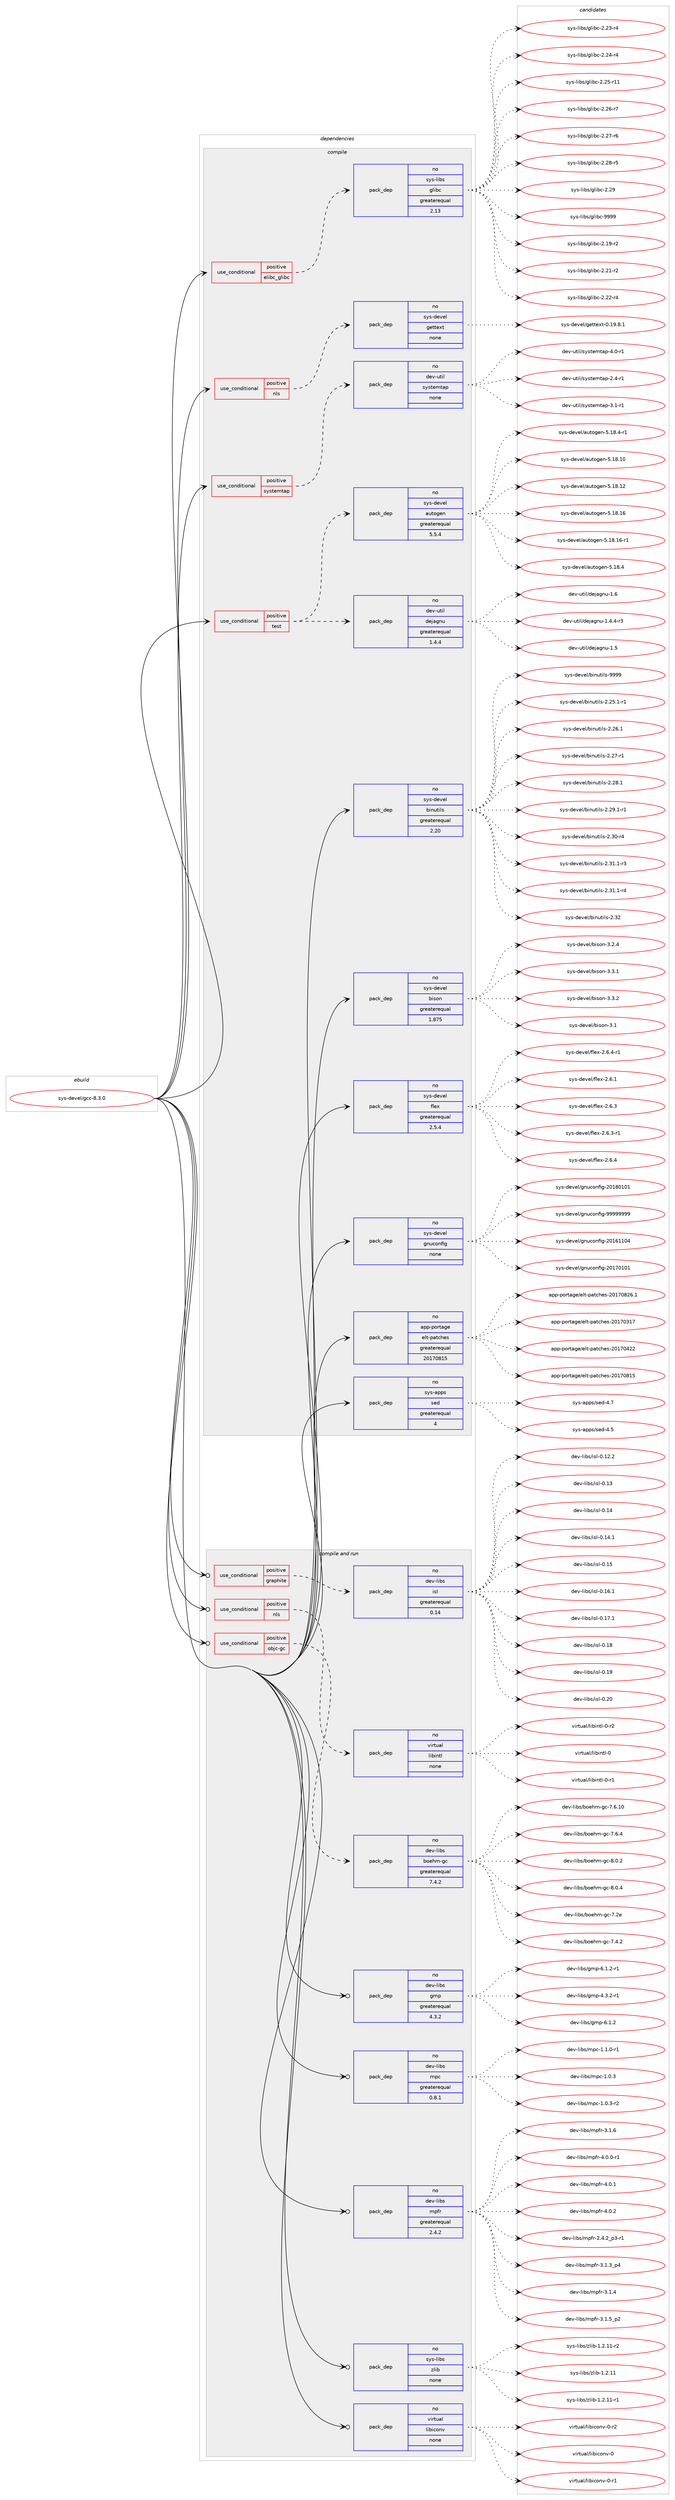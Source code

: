 digraph prolog {

# *************
# Graph options
# *************

newrank=true;
concentrate=true;
compound=true;
graph [rankdir=LR,fontname=Helvetica,fontsize=10,ranksep=1.5];#, ranksep=2.5, nodesep=0.2];
edge  [arrowhead=vee];
node  [fontname=Helvetica,fontsize=10];

# **********
# The ebuild
# **********

subgraph cluster_leftcol {
color=gray;
rank=same;
label=<<i>ebuild</i>>;
id [label="sys-devel/gcc-8.3.0", color=red, width=4, href="../sys-devel/gcc-8.3.0.svg"];
}

# ****************
# The dependencies
# ****************

subgraph cluster_midcol {
color=gray;
label=<<i>dependencies</i>>;
subgraph cluster_compile {
fillcolor="#eeeeee";
style=filled;
label=<<i>compile</i>>;
subgraph cond459767 {
dependency1728380 [label=<<TABLE BORDER="0" CELLBORDER="1" CELLSPACING="0" CELLPADDING="4"><TR><TD ROWSPAN="3" CELLPADDING="10">use_conditional</TD></TR><TR><TD>positive</TD></TR><TR><TD>elibc_glibc</TD></TR></TABLE>>, shape=none, color=red];
subgraph pack1240300 {
dependency1728381 [label=<<TABLE BORDER="0" CELLBORDER="1" CELLSPACING="0" CELLPADDING="4" WIDTH="220"><TR><TD ROWSPAN="6" CELLPADDING="30">pack_dep</TD></TR><TR><TD WIDTH="110">no</TD></TR><TR><TD>sys-libs</TD></TR><TR><TD>glibc</TD></TR><TR><TD>greaterequal</TD></TR><TR><TD>2.13</TD></TR></TABLE>>, shape=none, color=blue];
}
dependency1728380:e -> dependency1728381:w [weight=20,style="dashed",arrowhead="vee"];
}
id:e -> dependency1728380:w [weight=20,style="solid",arrowhead="vee"];
subgraph cond459768 {
dependency1728382 [label=<<TABLE BORDER="0" CELLBORDER="1" CELLSPACING="0" CELLPADDING="4"><TR><TD ROWSPAN="3" CELLPADDING="10">use_conditional</TD></TR><TR><TD>positive</TD></TR><TR><TD>nls</TD></TR></TABLE>>, shape=none, color=red];
subgraph pack1240301 {
dependency1728383 [label=<<TABLE BORDER="0" CELLBORDER="1" CELLSPACING="0" CELLPADDING="4" WIDTH="220"><TR><TD ROWSPAN="6" CELLPADDING="30">pack_dep</TD></TR><TR><TD WIDTH="110">no</TD></TR><TR><TD>sys-devel</TD></TR><TR><TD>gettext</TD></TR><TR><TD>none</TD></TR><TR><TD></TD></TR></TABLE>>, shape=none, color=blue];
}
dependency1728382:e -> dependency1728383:w [weight=20,style="dashed",arrowhead="vee"];
}
id:e -> dependency1728382:w [weight=20,style="solid",arrowhead="vee"];
subgraph cond459769 {
dependency1728384 [label=<<TABLE BORDER="0" CELLBORDER="1" CELLSPACING="0" CELLPADDING="4"><TR><TD ROWSPAN="3" CELLPADDING="10">use_conditional</TD></TR><TR><TD>positive</TD></TR><TR><TD>systemtap</TD></TR></TABLE>>, shape=none, color=red];
subgraph pack1240302 {
dependency1728385 [label=<<TABLE BORDER="0" CELLBORDER="1" CELLSPACING="0" CELLPADDING="4" WIDTH="220"><TR><TD ROWSPAN="6" CELLPADDING="30">pack_dep</TD></TR><TR><TD WIDTH="110">no</TD></TR><TR><TD>dev-util</TD></TR><TR><TD>systemtap</TD></TR><TR><TD>none</TD></TR><TR><TD></TD></TR></TABLE>>, shape=none, color=blue];
}
dependency1728384:e -> dependency1728385:w [weight=20,style="dashed",arrowhead="vee"];
}
id:e -> dependency1728384:w [weight=20,style="solid",arrowhead="vee"];
subgraph cond459770 {
dependency1728386 [label=<<TABLE BORDER="0" CELLBORDER="1" CELLSPACING="0" CELLPADDING="4"><TR><TD ROWSPAN="3" CELLPADDING="10">use_conditional</TD></TR><TR><TD>positive</TD></TR><TR><TD>test</TD></TR></TABLE>>, shape=none, color=red];
subgraph pack1240303 {
dependency1728387 [label=<<TABLE BORDER="0" CELLBORDER="1" CELLSPACING="0" CELLPADDING="4" WIDTH="220"><TR><TD ROWSPAN="6" CELLPADDING="30">pack_dep</TD></TR><TR><TD WIDTH="110">no</TD></TR><TR><TD>dev-util</TD></TR><TR><TD>dejagnu</TD></TR><TR><TD>greaterequal</TD></TR><TR><TD>1.4.4</TD></TR></TABLE>>, shape=none, color=blue];
}
dependency1728386:e -> dependency1728387:w [weight=20,style="dashed",arrowhead="vee"];
subgraph pack1240304 {
dependency1728388 [label=<<TABLE BORDER="0" CELLBORDER="1" CELLSPACING="0" CELLPADDING="4" WIDTH="220"><TR><TD ROWSPAN="6" CELLPADDING="30">pack_dep</TD></TR><TR><TD WIDTH="110">no</TD></TR><TR><TD>sys-devel</TD></TR><TR><TD>autogen</TD></TR><TR><TD>greaterequal</TD></TR><TR><TD>5.5.4</TD></TR></TABLE>>, shape=none, color=blue];
}
dependency1728386:e -> dependency1728388:w [weight=20,style="dashed",arrowhead="vee"];
}
id:e -> dependency1728386:w [weight=20,style="solid",arrowhead="vee"];
subgraph pack1240305 {
dependency1728389 [label=<<TABLE BORDER="0" CELLBORDER="1" CELLSPACING="0" CELLPADDING="4" WIDTH="220"><TR><TD ROWSPAN="6" CELLPADDING="30">pack_dep</TD></TR><TR><TD WIDTH="110">no</TD></TR><TR><TD>app-portage</TD></TR><TR><TD>elt-patches</TD></TR><TR><TD>greaterequal</TD></TR><TR><TD>20170815</TD></TR></TABLE>>, shape=none, color=blue];
}
id:e -> dependency1728389:w [weight=20,style="solid",arrowhead="vee"];
subgraph pack1240306 {
dependency1728390 [label=<<TABLE BORDER="0" CELLBORDER="1" CELLSPACING="0" CELLPADDING="4" WIDTH="220"><TR><TD ROWSPAN="6" CELLPADDING="30">pack_dep</TD></TR><TR><TD WIDTH="110">no</TD></TR><TR><TD>sys-apps</TD></TR><TR><TD>sed</TD></TR><TR><TD>greaterequal</TD></TR><TR><TD>4</TD></TR></TABLE>>, shape=none, color=blue];
}
id:e -> dependency1728390:w [weight=20,style="solid",arrowhead="vee"];
subgraph pack1240307 {
dependency1728391 [label=<<TABLE BORDER="0" CELLBORDER="1" CELLSPACING="0" CELLPADDING="4" WIDTH="220"><TR><TD ROWSPAN="6" CELLPADDING="30">pack_dep</TD></TR><TR><TD WIDTH="110">no</TD></TR><TR><TD>sys-devel</TD></TR><TR><TD>binutils</TD></TR><TR><TD>greaterequal</TD></TR><TR><TD>2.20</TD></TR></TABLE>>, shape=none, color=blue];
}
id:e -> dependency1728391:w [weight=20,style="solid",arrowhead="vee"];
subgraph pack1240308 {
dependency1728392 [label=<<TABLE BORDER="0" CELLBORDER="1" CELLSPACING="0" CELLPADDING="4" WIDTH="220"><TR><TD ROWSPAN="6" CELLPADDING="30">pack_dep</TD></TR><TR><TD WIDTH="110">no</TD></TR><TR><TD>sys-devel</TD></TR><TR><TD>bison</TD></TR><TR><TD>greaterequal</TD></TR><TR><TD>1.875</TD></TR></TABLE>>, shape=none, color=blue];
}
id:e -> dependency1728392:w [weight=20,style="solid",arrowhead="vee"];
subgraph pack1240309 {
dependency1728393 [label=<<TABLE BORDER="0" CELLBORDER="1" CELLSPACING="0" CELLPADDING="4" WIDTH="220"><TR><TD ROWSPAN="6" CELLPADDING="30">pack_dep</TD></TR><TR><TD WIDTH="110">no</TD></TR><TR><TD>sys-devel</TD></TR><TR><TD>flex</TD></TR><TR><TD>greaterequal</TD></TR><TR><TD>2.5.4</TD></TR></TABLE>>, shape=none, color=blue];
}
id:e -> dependency1728393:w [weight=20,style="solid",arrowhead="vee"];
subgraph pack1240310 {
dependency1728394 [label=<<TABLE BORDER="0" CELLBORDER="1" CELLSPACING="0" CELLPADDING="4" WIDTH="220"><TR><TD ROWSPAN="6" CELLPADDING="30">pack_dep</TD></TR><TR><TD WIDTH="110">no</TD></TR><TR><TD>sys-devel</TD></TR><TR><TD>gnuconfig</TD></TR><TR><TD>none</TD></TR><TR><TD></TD></TR></TABLE>>, shape=none, color=blue];
}
id:e -> dependency1728394:w [weight=20,style="solid",arrowhead="vee"];
}
subgraph cluster_compileandrun {
fillcolor="#eeeeee";
style=filled;
label=<<i>compile and run</i>>;
subgraph cond459771 {
dependency1728395 [label=<<TABLE BORDER="0" CELLBORDER="1" CELLSPACING="0" CELLPADDING="4"><TR><TD ROWSPAN="3" CELLPADDING="10">use_conditional</TD></TR><TR><TD>positive</TD></TR><TR><TD>graphite</TD></TR></TABLE>>, shape=none, color=red];
subgraph pack1240311 {
dependency1728396 [label=<<TABLE BORDER="0" CELLBORDER="1" CELLSPACING="0" CELLPADDING="4" WIDTH="220"><TR><TD ROWSPAN="6" CELLPADDING="30">pack_dep</TD></TR><TR><TD WIDTH="110">no</TD></TR><TR><TD>dev-libs</TD></TR><TR><TD>isl</TD></TR><TR><TD>greaterequal</TD></TR><TR><TD>0.14</TD></TR></TABLE>>, shape=none, color=blue];
}
dependency1728395:e -> dependency1728396:w [weight=20,style="dashed",arrowhead="vee"];
}
id:e -> dependency1728395:w [weight=20,style="solid",arrowhead="odotvee"];
subgraph cond459772 {
dependency1728397 [label=<<TABLE BORDER="0" CELLBORDER="1" CELLSPACING="0" CELLPADDING="4"><TR><TD ROWSPAN="3" CELLPADDING="10">use_conditional</TD></TR><TR><TD>positive</TD></TR><TR><TD>nls</TD></TR></TABLE>>, shape=none, color=red];
subgraph pack1240312 {
dependency1728398 [label=<<TABLE BORDER="0" CELLBORDER="1" CELLSPACING="0" CELLPADDING="4" WIDTH="220"><TR><TD ROWSPAN="6" CELLPADDING="30">pack_dep</TD></TR><TR><TD WIDTH="110">no</TD></TR><TR><TD>virtual</TD></TR><TR><TD>libintl</TD></TR><TR><TD>none</TD></TR><TR><TD></TD></TR></TABLE>>, shape=none, color=blue];
}
dependency1728397:e -> dependency1728398:w [weight=20,style="dashed",arrowhead="vee"];
}
id:e -> dependency1728397:w [weight=20,style="solid",arrowhead="odotvee"];
subgraph cond459773 {
dependency1728399 [label=<<TABLE BORDER="0" CELLBORDER="1" CELLSPACING="0" CELLPADDING="4"><TR><TD ROWSPAN="3" CELLPADDING="10">use_conditional</TD></TR><TR><TD>positive</TD></TR><TR><TD>objc-gc</TD></TR></TABLE>>, shape=none, color=red];
subgraph pack1240313 {
dependency1728400 [label=<<TABLE BORDER="0" CELLBORDER="1" CELLSPACING="0" CELLPADDING="4" WIDTH="220"><TR><TD ROWSPAN="6" CELLPADDING="30">pack_dep</TD></TR><TR><TD WIDTH="110">no</TD></TR><TR><TD>dev-libs</TD></TR><TR><TD>boehm-gc</TD></TR><TR><TD>greaterequal</TD></TR><TR><TD>7.4.2</TD></TR></TABLE>>, shape=none, color=blue];
}
dependency1728399:e -> dependency1728400:w [weight=20,style="dashed",arrowhead="vee"];
}
id:e -> dependency1728399:w [weight=20,style="solid",arrowhead="odotvee"];
subgraph pack1240314 {
dependency1728401 [label=<<TABLE BORDER="0" CELLBORDER="1" CELLSPACING="0" CELLPADDING="4" WIDTH="220"><TR><TD ROWSPAN="6" CELLPADDING="30">pack_dep</TD></TR><TR><TD WIDTH="110">no</TD></TR><TR><TD>dev-libs</TD></TR><TR><TD>gmp</TD></TR><TR><TD>greaterequal</TD></TR><TR><TD>4.3.2</TD></TR></TABLE>>, shape=none, color=blue];
}
id:e -> dependency1728401:w [weight=20,style="solid",arrowhead="odotvee"];
subgraph pack1240315 {
dependency1728402 [label=<<TABLE BORDER="0" CELLBORDER="1" CELLSPACING="0" CELLPADDING="4" WIDTH="220"><TR><TD ROWSPAN="6" CELLPADDING="30">pack_dep</TD></TR><TR><TD WIDTH="110">no</TD></TR><TR><TD>dev-libs</TD></TR><TR><TD>mpc</TD></TR><TR><TD>greaterequal</TD></TR><TR><TD>0.8.1</TD></TR></TABLE>>, shape=none, color=blue];
}
id:e -> dependency1728402:w [weight=20,style="solid",arrowhead="odotvee"];
subgraph pack1240316 {
dependency1728403 [label=<<TABLE BORDER="0" CELLBORDER="1" CELLSPACING="0" CELLPADDING="4" WIDTH="220"><TR><TD ROWSPAN="6" CELLPADDING="30">pack_dep</TD></TR><TR><TD WIDTH="110">no</TD></TR><TR><TD>dev-libs</TD></TR><TR><TD>mpfr</TD></TR><TR><TD>greaterequal</TD></TR><TR><TD>2.4.2</TD></TR></TABLE>>, shape=none, color=blue];
}
id:e -> dependency1728403:w [weight=20,style="solid",arrowhead="odotvee"];
subgraph pack1240317 {
dependency1728404 [label=<<TABLE BORDER="0" CELLBORDER="1" CELLSPACING="0" CELLPADDING="4" WIDTH="220"><TR><TD ROWSPAN="6" CELLPADDING="30">pack_dep</TD></TR><TR><TD WIDTH="110">no</TD></TR><TR><TD>sys-libs</TD></TR><TR><TD>zlib</TD></TR><TR><TD>none</TD></TR><TR><TD></TD></TR></TABLE>>, shape=none, color=blue];
}
id:e -> dependency1728404:w [weight=20,style="solid",arrowhead="odotvee"];
subgraph pack1240318 {
dependency1728405 [label=<<TABLE BORDER="0" CELLBORDER="1" CELLSPACING="0" CELLPADDING="4" WIDTH="220"><TR><TD ROWSPAN="6" CELLPADDING="30">pack_dep</TD></TR><TR><TD WIDTH="110">no</TD></TR><TR><TD>virtual</TD></TR><TR><TD>libiconv</TD></TR><TR><TD>none</TD></TR><TR><TD></TD></TR></TABLE>>, shape=none, color=blue];
}
id:e -> dependency1728405:w [weight=20,style="solid",arrowhead="odotvee"];
}
subgraph cluster_run {
fillcolor="#eeeeee";
style=filled;
label=<<i>run</i>>;
}
}

# **************
# The candidates
# **************

subgraph cluster_choices {
rank=same;
color=gray;
label=<<i>candidates</i>>;

subgraph choice1240300 {
color=black;
nodesep=1;
choice115121115451081059811547103108105989945504649574511450 [label="sys-libs/glibc-2.19-r2", color=red, width=4,href="../sys-libs/glibc-2.19-r2.svg"];
choice115121115451081059811547103108105989945504650494511450 [label="sys-libs/glibc-2.21-r2", color=red, width=4,href="../sys-libs/glibc-2.21-r2.svg"];
choice115121115451081059811547103108105989945504650504511452 [label="sys-libs/glibc-2.22-r4", color=red, width=4,href="../sys-libs/glibc-2.22-r4.svg"];
choice115121115451081059811547103108105989945504650514511452 [label="sys-libs/glibc-2.23-r4", color=red, width=4,href="../sys-libs/glibc-2.23-r4.svg"];
choice115121115451081059811547103108105989945504650524511452 [label="sys-libs/glibc-2.24-r4", color=red, width=4,href="../sys-libs/glibc-2.24-r4.svg"];
choice11512111545108105981154710310810598994550465053451144949 [label="sys-libs/glibc-2.25-r11", color=red, width=4,href="../sys-libs/glibc-2.25-r11.svg"];
choice115121115451081059811547103108105989945504650544511455 [label="sys-libs/glibc-2.26-r7", color=red, width=4,href="../sys-libs/glibc-2.26-r7.svg"];
choice115121115451081059811547103108105989945504650554511454 [label="sys-libs/glibc-2.27-r6", color=red, width=4,href="../sys-libs/glibc-2.27-r6.svg"];
choice115121115451081059811547103108105989945504650564511453 [label="sys-libs/glibc-2.28-r5", color=red, width=4,href="../sys-libs/glibc-2.28-r5.svg"];
choice11512111545108105981154710310810598994550465057 [label="sys-libs/glibc-2.29", color=red, width=4,href="../sys-libs/glibc-2.29.svg"];
choice11512111545108105981154710310810598994557575757 [label="sys-libs/glibc-9999", color=red, width=4,href="../sys-libs/glibc-9999.svg"];
dependency1728381:e -> choice115121115451081059811547103108105989945504649574511450:w [style=dotted,weight="100"];
dependency1728381:e -> choice115121115451081059811547103108105989945504650494511450:w [style=dotted,weight="100"];
dependency1728381:e -> choice115121115451081059811547103108105989945504650504511452:w [style=dotted,weight="100"];
dependency1728381:e -> choice115121115451081059811547103108105989945504650514511452:w [style=dotted,weight="100"];
dependency1728381:e -> choice115121115451081059811547103108105989945504650524511452:w [style=dotted,weight="100"];
dependency1728381:e -> choice11512111545108105981154710310810598994550465053451144949:w [style=dotted,weight="100"];
dependency1728381:e -> choice115121115451081059811547103108105989945504650544511455:w [style=dotted,weight="100"];
dependency1728381:e -> choice115121115451081059811547103108105989945504650554511454:w [style=dotted,weight="100"];
dependency1728381:e -> choice115121115451081059811547103108105989945504650564511453:w [style=dotted,weight="100"];
dependency1728381:e -> choice11512111545108105981154710310810598994550465057:w [style=dotted,weight="100"];
dependency1728381:e -> choice11512111545108105981154710310810598994557575757:w [style=dotted,weight="100"];
}
subgraph choice1240301 {
color=black;
nodesep=1;
choice1151211154510010111810110847103101116116101120116454846495746564649 [label="sys-devel/gettext-0.19.8.1", color=red, width=4,href="../sys-devel/gettext-0.19.8.1.svg"];
dependency1728383:e -> choice1151211154510010111810110847103101116116101120116454846495746564649:w [style=dotted,weight="100"];
}
subgraph choice1240302 {
color=black;
nodesep=1;
choice100101118451171161051084711512111511610110911697112455046524511449 [label="dev-util/systemtap-2.4-r1", color=red, width=4,href="../dev-util/systemtap-2.4-r1.svg"];
choice100101118451171161051084711512111511610110911697112455146494511449 [label="dev-util/systemtap-3.1-r1", color=red, width=4,href="../dev-util/systemtap-3.1-r1.svg"];
choice100101118451171161051084711512111511610110911697112455246484511449 [label="dev-util/systemtap-4.0-r1", color=red, width=4,href="../dev-util/systemtap-4.0-r1.svg"];
dependency1728385:e -> choice100101118451171161051084711512111511610110911697112455046524511449:w [style=dotted,weight="100"];
dependency1728385:e -> choice100101118451171161051084711512111511610110911697112455146494511449:w [style=dotted,weight="100"];
dependency1728385:e -> choice100101118451171161051084711512111511610110911697112455246484511449:w [style=dotted,weight="100"];
}
subgraph choice1240303 {
color=black;
nodesep=1;
choice1001011184511711610510847100101106971031101174549465246524511451 [label="dev-util/dejagnu-1.4.4-r3", color=red, width=4,href="../dev-util/dejagnu-1.4.4-r3.svg"];
choice10010111845117116105108471001011069710311011745494653 [label="dev-util/dejagnu-1.5", color=red, width=4,href="../dev-util/dejagnu-1.5.svg"];
choice10010111845117116105108471001011069710311011745494654 [label="dev-util/dejagnu-1.6", color=red, width=4,href="../dev-util/dejagnu-1.6.svg"];
dependency1728387:e -> choice1001011184511711610510847100101106971031101174549465246524511451:w [style=dotted,weight="100"];
dependency1728387:e -> choice10010111845117116105108471001011069710311011745494653:w [style=dotted,weight="100"];
dependency1728387:e -> choice10010111845117116105108471001011069710311011745494654:w [style=dotted,weight="100"];
}
subgraph choice1240304 {
color=black;
nodesep=1;
choice1151211154510010111810110847971171161111031011104553464956464948 [label="sys-devel/autogen-5.18.10", color=red, width=4,href="../sys-devel/autogen-5.18.10.svg"];
choice1151211154510010111810110847971171161111031011104553464956464950 [label="sys-devel/autogen-5.18.12", color=red, width=4,href="../sys-devel/autogen-5.18.12.svg"];
choice1151211154510010111810110847971171161111031011104553464956464954 [label="sys-devel/autogen-5.18.16", color=red, width=4,href="../sys-devel/autogen-5.18.16.svg"];
choice11512111545100101118101108479711711611110310111045534649564649544511449 [label="sys-devel/autogen-5.18.16-r1", color=red, width=4,href="../sys-devel/autogen-5.18.16-r1.svg"];
choice11512111545100101118101108479711711611110310111045534649564652 [label="sys-devel/autogen-5.18.4", color=red, width=4,href="../sys-devel/autogen-5.18.4.svg"];
choice115121115451001011181011084797117116111103101110455346495646524511449 [label="sys-devel/autogen-5.18.4-r1", color=red, width=4,href="../sys-devel/autogen-5.18.4-r1.svg"];
dependency1728388:e -> choice1151211154510010111810110847971171161111031011104553464956464948:w [style=dotted,weight="100"];
dependency1728388:e -> choice1151211154510010111810110847971171161111031011104553464956464950:w [style=dotted,weight="100"];
dependency1728388:e -> choice1151211154510010111810110847971171161111031011104553464956464954:w [style=dotted,weight="100"];
dependency1728388:e -> choice11512111545100101118101108479711711611110310111045534649564649544511449:w [style=dotted,weight="100"];
dependency1728388:e -> choice11512111545100101118101108479711711611110310111045534649564652:w [style=dotted,weight="100"];
dependency1728388:e -> choice115121115451001011181011084797117116111103101110455346495646524511449:w [style=dotted,weight="100"];
}
subgraph choice1240305 {
color=black;
nodesep=1;
choice97112112451121111141169710310147101108116451129711699104101115455048495548514955 [label="app-portage/elt-patches-20170317", color=red, width=4,href="../app-portage/elt-patches-20170317.svg"];
choice97112112451121111141169710310147101108116451129711699104101115455048495548525050 [label="app-portage/elt-patches-20170422", color=red, width=4,href="../app-portage/elt-patches-20170422.svg"];
choice97112112451121111141169710310147101108116451129711699104101115455048495548564953 [label="app-portage/elt-patches-20170815", color=red, width=4,href="../app-portage/elt-patches-20170815.svg"];
choice971121124511211111411697103101471011081164511297116991041011154550484955485650544649 [label="app-portage/elt-patches-20170826.1", color=red, width=4,href="../app-portage/elt-patches-20170826.1.svg"];
dependency1728389:e -> choice97112112451121111141169710310147101108116451129711699104101115455048495548514955:w [style=dotted,weight="100"];
dependency1728389:e -> choice97112112451121111141169710310147101108116451129711699104101115455048495548525050:w [style=dotted,weight="100"];
dependency1728389:e -> choice97112112451121111141169710310147101108116451129711699104101115455048495548564953:w [style=dotted,weight="100"];
dependency1728389:e -> choice971121124511211111411697103101471011081164511297116991041011154550484955485650544649:w [style=dotted,weight="100"];
}
subgraph choice1240306 {
color=black;
nodesep=1;
choice11512111545971121121154711510110045524653 [label="sys-apps/sed-4.5", color=red, width=4,href="../sys-apps/sed-4.5.svg"];
choice11512111545971121121154711510110045524655 [label="sys-apps/sed-4.7", color=red, width=4,href="../sys-apps/sed-4.7.svg"];
dependency1728390:e -> choice11512111545971121121154711510110045524653:w [style=dotted,weight="100"];
dependency1728390:e -> choice11512111545971121121154711510110045524655:w [style=dotted,weight="100"];
}
subgraph choice1240307 {
color=black;
nodesep=1;
choice115121115451001011181011084798105110117116105108115455046505346494511449 [label="sys-devel/binutils-2.25.1-r1", color=red, width=4,href="../sys-devel/binutils-2.25.1-r1.svg"];
choice11512111545100101118101108479810511011711610510811545504650544649 [label="sys-devel/binutils-2.26.1", color=red, width=4,href="../sys-devel/binutils-2.26.1.svg"];
choice11512111545100101118101108479810511011711610510811545504650554511449 [label="sys-devel/binutils-2.27-r1", color=red, width=4,href="../sys-devel/binutils-2.27-r1.svg"];
choice11512111545100101118101108479810511011711610510811545504650564649 [label="sys-devel/binutils-2.28.1", color=red, width=4,href="../sys-devel/binutils-2.28.1.svg"];
choice115121115451001011181011084798105110117116105108115455046505746494511449 [label="sys-devel/binutils-2.29.1-r1", color=red, width=4,href="../sys-devel/binutils-2.29.1-r1.svg"];
choice11512111545100101118101108479810511011711610510811545504651484511452 [label="sys-devel/binutils-2.30-r4", color=red, width=4,href="../sys-devel/binutils-2.30-r4.svg"];
choice115121115451001011181011084798105110117116105108115455046514946494511451 [label="sys-devel/binutils-2.31.1-r3", color=red, width=4,href="../sys-devel/binutils-2.31.1-r3.svg"];
choice115121115451001011181011084798105110117116105108115455046514946494511452 [label="sys-devel/binutils-2.31.1-r4", color=red, width=4,href="../sys-devel/binutils-2.31.1-r4.svg"];
choice1151211154510010111810110847981051101171161051081154550465150 [label="sys-devel/binutils-2.32", color=red, width=4,href="../sys-devel/binutils-2.32.svg"];
choice1151211154510010111810110847981051101171161051081154557575757 [label="sys-devel/binutils-9999", color=red, width=4,href="../sys-devel/binutils-9999.svg"];
dependency1728391:e -> choice115121115451001011181011084798105110117116105108115455046505346494511449:w [style=dotted,weight="100"];
dependency1728391:e -> choice11512111545100101118101108479810511011711610510811545504650544649:w [style=dotted,weight="100"];
dependency1728391:e -> choice11512111545100101118101108479810511011711610510811545504650554511449:w [style=dotted,weight="100"];
dependency1728391:e -> choice11512111545100101118101108479810511011711610510811545504650564649:w [style=dotted,weight="100"];
dependency1728391:e -> choice115121115451001011181011084798105110117116105108115455046505746494511449:w [style=dotted,weight="100"];
dependency1728391:e -> choice11512111545100101118101108479810511011711610510811545504651484511452:w [style=dotted,weight="100"];
dependency1728391:e -> choice115121115451001011181011084798105110117116105108115455046514946494511451:w [style=dotted,weight="100"];
dependency1728391:e -> choice115121115451001011181011084798105110117116105108115455046514946494511452:w [style=dotted,weight="100"];
dependency1728391:e -> choice1151211154510010111810110847981051101171161051081154550465150:w [style=dotted,weight="100"];
dependency1728391:e -> choice1151211154510010111810110847981051101171161051081154557575757:w [style=dotted,weight="100"];
}
subgraph choice1240308 {
color=black;
nodesep=1;
choice11512111545100101118101108479810511511111045514649 [label="sys-devel/bison-3.1", color=red, width=4,href="../sys-devel/bison-3.1.svg"];
choice115121115451001011181011084798105115111110455146504652 [label="sys-devel/bison-3.2.4", color=red, width=4,href="../sys-devel/bison-3.2.4.svg"];
choice115121115451001011181011084798105115111110455146514649 [label="sys-devel/bison-3.3.1", color=red, width=4,href="../sys-devel/bison-3.3.1.svg"];
choice115121115451001011181011084798105115111110455146514650 [label="sys-devel/bison-3.3.2", color=red, width=4,href="../sys-devel/bison-3.3.2.svg"];
dependency1728392:e -> choice11512111545100101118101108479810511511111045514649:w [style=dotted,weight="100"];
dependency1728392:e -> choice115121115451001011181011084798105115111110455146504652:w [style=dotted,weight="100"];
dependency1728392:e -> choice115121115451001011181011084798105115111110455146514649:w [style=dotted,weight="100"];
dependency1728392:e -> choice115121115451001011181011084798105115111110455146514650:w [style=dotted,weight="100"];
}
subgraph choice1240309 {
color=black;
nodesep=1;
choice1151211154510010111810110847102108101120455046544649 [label="sys-devel/flex-2.6.1", color=red, width=4,href="../sys-devel/flex-2.6.1.svg"];
choice1151211154510010111810110847102108101120455046544651 [label="sys-devel/flex-2.6.3", color=red, width=4,href="../sys-devel/flex-2.6.3.svg"];
choice11512111545100101118101108471021081011204550465446514511449 [label="sys-devel/flex-2.6.3-r1", color=red, width=4,href="../sys-devel/flex-2.6.3-r1.svg"];
choice1151211154510010111810110847102108101120455046544652 [label="sys-devel/flex-2.6.4", color=red, width=4,href="../sys-devel/flex-2.6.4.svg"];
choice11512111545100101118101108471021081011204550465446524511449 [label="sys-devel/flex-2.6.4-r1", color=red, width=4,href="../sys-devel/flex-2.6.4-r1.svg"];
dependency1728393:e -> choice1151211154510010111810110847102108101120455046544649:w [style=dotted,weight="100"];
dependency1728393:e -> choice1151211154510010111810110847102108101120455046544651:w [style=dotted,weight="100"];
dependency1728393:e -> choice11512111545100101118101108471021081011204550465446514511449:w [style=dotted,weight="100"];
dependency1728393:e -> choice1151211154510010111810110847102108101120455046544652:w [style=dotted,weight="100"];
dependency1728393:e -> choice11512111545100101118101108471021081011204550465446524511449:w [style=dotted,weight="100"];
}
subgraph choice1240310 {
color=black;
nodesep=1;
choice115121115451001011181011084710311011799111110102105103455048495449494852 [label="sys-devel/gnuconfig-20161104", color=red, width=4,href="../sys-devel/gnuconfig-20161104.svg"];
choice115121115451001011181011084710311011799111110102105103455048495548494849 [label="sys-devel/gnuconfig-20170101", color=red, width=4,href="../sys-devel/gnuconfig-20170101.svg"];
choice115121115451001011181011084710311011799111110102105103455048495648494849 [label="sys-devel/gnuconfig-20180101", color=red, width=4,href="../sys-devel/gnuconfig-20180101.svg"];
choice115121115451001011181011084710311011799111110102105103455757575757575757 [label="sys-devel/gnuconfig-99999999", color=red, width=4,href="../sys-devel/gnuconfig-99999999.svg"];
dependency1728394:e -> choice115121115451001011181011084710311011799111110102105103455048495449494852:w [style=dotted,weight="100"];
dependency1728394:e -> choice115121115451001011181011084710311011799111110102105103455048495548494849:w [style=dotted,weight="100"];
dependency1728394:e -> choice115121115451001011181011084710311011799111110102105103455048495648494849:w [style=dotted,weight="100"];
dependency1728394:e -> choice115121115451001011181011084710311011799111110102105103455757575757575757:w [style=dotted,weight="100"];
}
subgraph choice1240311 {
color=black;
nodesep=1;
choice10010111845108105981154710511510845484649504650 [label="dev-libs/isl-0.12.2", color=red, width=4,href="../dev-libs/isl-0.12.2.svg"];
choice1001011184510810598115471051151084548464951 [label="dev-libs/isl-0.13", color=red, width=4,href="../dev-libs/isl-0.13.svg"];
choice1001011184510810598115471051151084548464952 [label="dev-libs/isl-0.14", color=red, width=4,href="../dev-libs/isl-0.14.svg"];
choice10010111845108105981154710511510845484649524649 [label="dev-libs/isl-0.14.1", color=red, width=4,href="../dev-libs/isl-0.14.1.svg"];
choice1001011184510810598115471051151084548464953 [label="dev-libs/isl-0.15", color=red, width=4,href="../dev-libs/isl-0.15.svg"];
choice10010111845108105981154710511510845484649544649 [label="dev-libs/isl-0.16.1", color=red, width=4,href="../dev-libs/isl-0.16.1.svg"];
choice10010111845108105981154710511510845484649554649 [label="dev-libs/isl-0.17.1", color=red, width=4,href="../dev-libs/isl-0.17.1.svg"];
choice1001011184510810598115471051151084548464956 [label="dev-libs/isl-0.18", color=red, width=4,href="../dev-libs/isl-0.18.svg"];
choice1001011184510810598115471051151084548464957 [label="dev-libs/isl-0.19", color=red, width=4,href="../dev-libs/isl-0.19.svg"];
choice1001011184510810598115471051151084548465048 [label="dev-libs/isl-0.20", color=red, width=4,href="../dev-libs/isl-0.20.svg"];
dependency1728396:e -> choice10010111845108105981154710511510845484649504650:w [style=dotted,weight="100"];
dependency1728396:e -> choice1001011184510810598115471051151084548464951:w [style=dotted,weight="100"];
dependency1728396:e -> choice1001011184510810598115471051151084548464952:w [style=dotted,weight="100"];
dependency1728396:e -> choice10010111845108105981154710511510845484649524649:w [style=dotted,weight="100"];
dependency1728396:e -> choice1001011184510810598115471051151084548464953:w [style=dotted,weight="100"];
dependency1728396:e -> choice10010111845108105981154710511510845484649544649:w [style=dotted,weight="100"];
dependency1728396:e -> choice10010111845108105981154710511510845484649554649:w [style=dotted,weight="100"];
dependency1728396:e -> choice1001011184510810598115471051151084548464956:w [style=dotted,weight="100"];
dependency1728396:e -> choice1001011184510810598115471051151084548464957:w [style=dotted,weight="100"];
dependency1728396:e -> choice1001011184510810598115471051151084548465048:w [style=dotted,weight="100"];
}
subgraph choice1240312 {
color=black;
nodesep=1;
choice1181051141161179710847108105981051101161084548 [label="virtual/libintl-0", color=red, width=4,href="../virtual/libintl-0.svg"];
choice11810511411611797108471081059810511011610845484511449 [label="virtual/libintl-0-r1", color=red, width=4,href="../virtual/libintl-0-r1.svg"];
choice11810511411611797108471081059810511011610845484511450 [label="virtual/libintl-0-r2", color=red, width=4,href="../virtual/libintl-0-r2.svg"];
dependency1728398:e -> choice1181051141161179710847108105981051101161084548:w [style=dotted,weight="100"];
dependency1728398:e -> choice11810511411611797108471081059810511011610845484511449:w [style=dotted,weight="100"];
dependency1728398:e -> choice11810511411611797108471081059810511011610845484511450:w [style=dotted,weight="100"];
}
subgraph choice1240313 {
color=black;
nodesep=1;
choice10010111845108105981154798111101104109451039945554650101 [label="dev-libs/boehm-gc-7.2e", color=red, width=4,href="../dev-libs/boehm-gc-7.2e.svg"];
choice100101118451081059811547981111011041094510399455546524650 [label="dev-libs/boehm-gc-7.4.2", color=red, width=4,href="../dev-libs/boehm-gc-7.4.2.svg"];
choice10010111845108105981154798111101104109451039945554654464948 [label="dev-libs/boehm-gc-7.6.10", color=red, width=4,href="../dev-libs/boehm-gc-7.6.10.svg"];
choice100101118451081059811547981111011041094510399455546544652 [label="dev-libs/boehm-gc-7.6.4", color=red, width=4,href="../dev-libs/boehm-gc-7.6.4.svg"];
choice100101118451081059811547981111011041094510399455646484650 [label="dev-libs/boehm-gc-8.0.2", color=red, width=4,href="../dev-libs/boehm-gc-8.0.2.svg"];
choice100101118451081059811547981111011041094510399455646484652 [label="dev-libs/boehm-gc-8.0.4", color=red, width=4,href="../dev-libs/boehm-gc-8.0.4.svg"];
dependency1728400:e -> choice10010111845108105981154798111101104109451039945554650101:w [style=dotted,weight="100"];
dependency1728400:e -> choice100101118451081059811547981111011041094510399455546524650:w [style=dotted,weight="100"];
dependency1728400:e -> choice10010111845108105981154798111101104109451039945554654464948:w [style=dotted,weight="100"];
dependency1728400:e -> choice100101118451081059811547981111011041094510399455546544652:w [style=dotted,weight="100"];
dependency1728400:e -> choice100101118451081059811547981111011041094510399455646484650:w [style=dotted,weight="100"];
dependency1728400:e -> choice100101118451081059811547981111011041094510399455646484652:w [style=dotted,weight="100"];
}
subgraph choice1240314 {
color=black;
nodesep=1;
choice1001011184510810598115471031091124552465146504511449 [label="dev-libs/gmp-4.3.2-r1", color=red, width=4,href="../dev-libs/gmp-4.3.2-r1.svg"];
choice100101118451081059811547103109112455446494650 [label="dev-libs/gmp-6.1.2", color=red, width=4,href="../dev-libs/gmp-6.1.2.svg"];
choice1001011184510810598115471031091124554464946504511449 [label="dev-libs/gmp-6.1.2-r1", color=red, width=4,href="../dev-libs/gmp-6.1.2-r1.svg"];
dependency1728401:e -> choice1001011184510810598115471031091124552465146504511449:w [style=dotted,weight="100"];
dependency1728401:e -> choice100101118451081059811547103109112455446494650:w [style=dotted,weight="100"];
dependency1728401:e -> choice1001011184510810598115471031091124554464946504511449:w [style=dotted,weight="100"];
}
subgraph choice1240315 {
color=black;
nodesep=1;
choice10010111845108105981154710911299454946484651 [label="dev-libs/mpc-1.0.3", color=red, width=4,href="../dev-libs/mpc-1.0.3.svg"];
choice100101118451081059811547109112994549464846514511450 [label="dev-libs/mpc-1.0.3-r2", color=red, width=4,href="../dev-libs/mpc-1.0.3-r2.svg"];
choice100101118451081059811547109112994549464946484511449 [label="dev-libs/mpc-1.1.0-r1", color=red, width=4,href="../dev-libs/mpc-1.1.0-r1.svg"];
dependency1728402:e -> choice10010111845108105981154710911299454946484651:w [style=dotted,weight="100"];
dependency1728402:e -> choice100101118451081059811547109112994549464846514511450:w [style=dotted,weight="100"];
dependency1728402:e -> choice100101118451081059811547109112994549464946484511449:w [style=dotted,weight="100"];
}
subgraph choice1240316 {
color=black;
nodesep=1;
choice10010111845108105981154710911210211445504652465095112514511449 [label="dev-libs/mpfr-2.4.2_p3-r1", color=red, width=4,href="../dev-libs/mpfr-2.4.2_p3-r1.svg"];
choice1001011184510810598115471091121021144551464946519511252 [label="dev-libs/mpfr-3.1.3_p4", color=red, width=4,href="../dev-libs/mpfr-3.1.3_p4.svg"];
choice100101118451081059811547109112102114455146494652 [label="dev-libs/mpfr-3.1.4", color=red, width=4,href="../dev-libs/mpfr-3.1.4.svg"];
choice1001011184510810598115471091121021144551464946539511250 [label="dev-libs/mpfr-3.1.5_p2", color=red, width=4,href="../dev-libs/mpfr-3.1.5_p2.svg"];
choice100101118451081059811547109112102114455146494654 [label="dev-libs/mpfr-3.1.6", color=red, width=4,href="../dev-libs/mpfr-3.1.6.svg"];
choice1001011184510810598115471091121021144552464846484511449 [label="dev-libs/mpfr-4.0.0-r1", color=red, width=4,href="../dev-libs/mpfr-4.0.0-r1.svg"];
choice100101118451081059811547109112102114455246484649 [label="dev-libs/mpfr-4.0.1", color=red, width=4,href="../dev-libs/mpfr-4.0.1.svg"];
choice100101118451081059811547109112102114455246484650 [label="dev-libs/mpfr-4.0.2", color=red, width=4,href="../dev-libs/mpfr-4.0.2.svg"];
dependency1728403:e -> choice10010111845108105981154710911210211445504652465095112514511449:w [style=dotted,weight="100"];
dependency1728403:e -> choice1001011184510810598115471091121021144551464946519511252:w [style=dotted,weight="100"];
dependency1728403:e -> choice100101118451081059811547109112102114455146494652:w [style=dotted,weight="100"];
dependency1728403:e -> choice1001011184510810598115471091121021144551464946539511250:w [style=dotted,weight="100"];
dependency1728403:e -> choice100101118451081059811547109112102114455146494654:w [style=dotted,weight="100"];
dependency1728403:e -> choice1001011184510810598115471091121021144552464846484511449:w [style=dotted,weight="100"];
dependency1728403:e -> choice100101118451081059811547109112102114455246484649:w [style=dotted,weight="100"];
dependency1728403:e -> choice100101118451081059811547109112102114455246484650:w [style=dotted,weight="100"];
}
subgraph choice1240317 {
color=black;
nodesep=1;
choice1151211154510810598115471221081059845494650464949 [label="sys-libs/zlib-1.2.11", color=red, width=4,href="../sys-libs/zlib-1.2.11.svg"];
choice11512111545108105981154712210810598454946504649494511449 [label="sys-libs/zlib-1.2.11-r1", color=red, width=4,href="../sys-libs/zlib-1.2.11-r1.svg"];
choice11512111545108105981154712210810598454946504649494511450 [label="sys-libs/zlib-1.2.11-r2", color=red, width=4,href="../sys-libs/zlib-1.2.11-r2.svg"];
dependency1728404:e -> choice1151211154510810598115471221081059845494650464949:w [style=dotted,weight="100"];
dependency1728404:e -> choice11512111545108105981154712210810598454946504649494511449:w [style=dotted,weight="100"];
dependency1728404:e -> choice11512111545108105981154712210810598454946504649494511450:w [style=dotted,weight="100"];
}
subgraph choice1240318 {
color=black;
nodesep=1;
choice118105114116117971084710810598105991111101184548 [label="virtual/libiconv-0", color=red, width=4,href="../virtual/libiconv-0.svg"];
choice1181051141161179710847108105981059911111011845484511449 [label="virtual/libiconv-0-r1", color=red, width=4,href="../virtual/libiconv-0-r1.svg"];
choice1181051141161179710847108105981059911111011845484511450 [label="virtual/libiconv-0-r2", color=red, width=4,href="../virtual/libiconv-0-r2.svg"];
dependency1728405:e -> choice118105114116117971084710810598105991111101184548:w [style=dotted,weight="100"];
dependency1728405:e -> choice1181051141161179710847108105981059911111011845484511449:w [style=dotted,weight="100"];
dependency1728405:e -> choice1181051141161179710847108105981059911111011845484511450:w [style=dotted,weight="100"];
}
}

}
